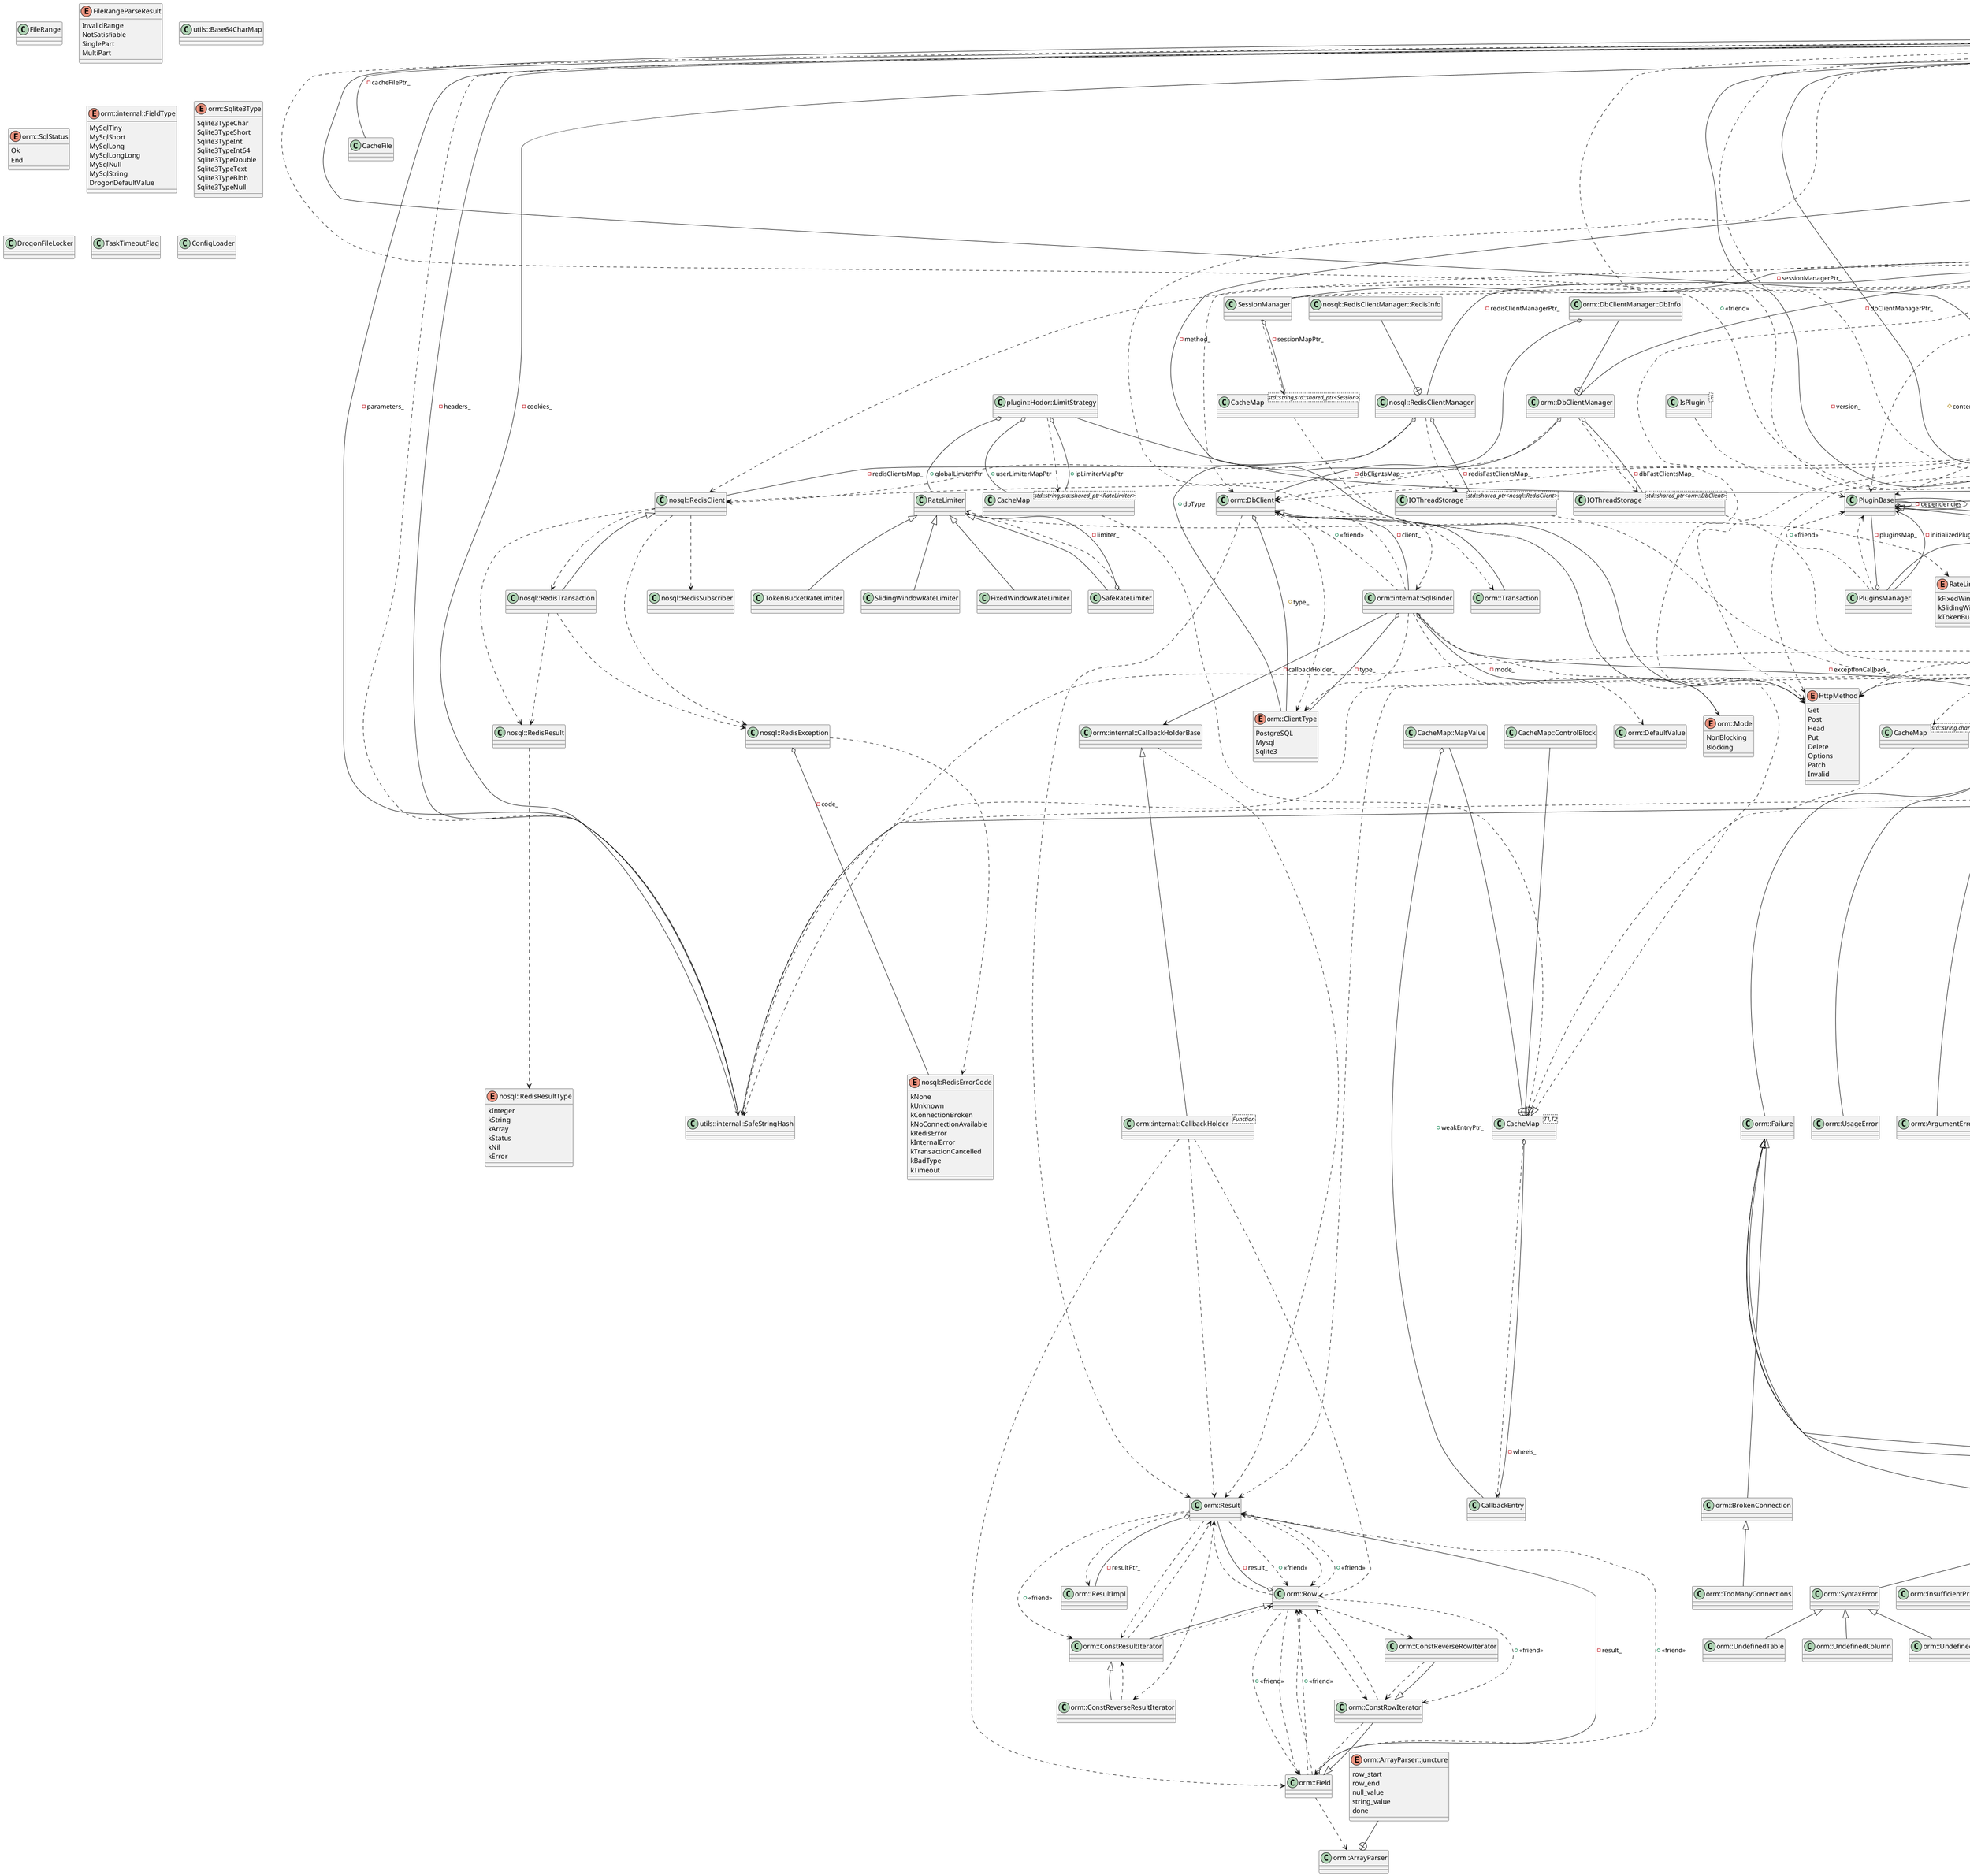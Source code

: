 @startuml
class "CacheFile" as C_0001602196388412231876
class C_0001602196388412231876 {
__
}
class "FileRange" as C_0001172907301280190169
class C_0001172907301280190169 {
__
}
enum "FileRangeParseResult" as C_0000148446921052747184
enum C_0000148446921052747184 {
InvalidRange
NotSatisfiable
SinglePart
MultiPart
}
enum "RateLimiterType" as C_0000569988673377409314
enum C_0000569988673377409314 {
kFixedWindow
kSlidingWindow
kTokenBucket
}
class "RateLimiter" as C_0001683570349320951376
class C_0001683570349320951376 {
__
}
class "SafeRateLimiter" as C_0000793312537672635337
class C_0000793312537672635337 {
__
}
class "DrClassMap" as C_0000226157856975215688
class C_0000226157856975215688 {
__
}
class "DrObjectBase" as C_0000948678946378292650
class C_0000948678946378292650 {
__
}
class "DrObject<T>" as C_0000928351319055387329
class C_0000928351319055387329 {
__
}
class "DrObject::DrAllocator" as C_0001402579818599776926
class C_0001402579818599776926 {
__
}
enum "PluginStatus" as C_0002179084495633963903
enum C_0002179084495633963903 {
None
Initializing
Initialized
}
class "PluginBase" as C_0001766132705992294525
class C_0001766132705992294525 {
__
}
class "IsPlugin<T>" as C_0000757665531058320208
class C_0000757665531058320208 {
__
}
class "Plugin<T>" as C_0000090245984191403772
class C_0000090245984191403772 {
__
}
class "utils::internal::SafeStringHash" as C_0000202643399852925558
class C_0000202643399852925558 {
__
}
class "utils::Base64CharMap" as C_0000809694871541360801
class C_0000809694871541360801 {
__
}
enum "HttpStatusCode" as C_0002294020846573993468
enum C_0002294020846573993468 {
kUnknown
k100Continue
k101SwitchingProtocols
k102Processing
k103EarlyHints
k200OK
k201Created
k202Accepted
k203NonAuthoritativeInformation
k204NoContent
k205ResetContent
k206PartialContent
k207MultiStatus
k208AlreadyReported
k226IMUsed
k300MultipleChoices
k301MovedPermanently
k302Found
k303SeeOther
k304NotModified
k305UseProxy
k306Unused
k307TemporaryRedirect
k308PermanentRedirect
k400BadRequest
k401Unauthorized
k402PaymentRequired
k403Forbidden
k404NotFound
k405MethodNotAllowed
k406NotAcceptable
k407ProxyAuthenticationRequired
k408RequestTimeout
k409Conflict
k410Gone
k411LengthRequired
k412PreconditionFailed
k413RequestEntityTooLarge
k414RequestURITooLarge
k415UnsupportedMediaType
k416RequestedRangeNotSatisfiable
k417ExpectationFailed
k418ImATeapot
k421MisdirectedRequest
k422UnprocessableEntity
k423Locked
k424FailedDependency
k425TooEarly
k426UpgradeRequired
k428PreconditionRequired
k429TooManyRequests
k431RequestHeaderFieldsTooLarge
k451UnavailableForLegalReasons
k500InternalServerError
k501NotImplemented
k502BadGateway
k503ServiceUnavailable
k504GatewayTimeout
k505HTTPVersionNotSupported
k506VariantAlsoNegotiates
k507InsufficientStorage
k508LoopDetected
k510NotExtended
k511NetworkAuthenticationRequired
}
enum "Version" as C_0000197817700020926822
enum C_0000197817700020926822 {
kUnknown
kHttp10
kHttp11
}
enum "ContentType" as C_0002066557435230642449
enum C_0002066557435230642449 {
CT_NONE
CT_APPLICATION_JSON
CT_TEXT_PLAIN
CT_TEXT_HTML
CT_APPLICATION_X_FORM
CT_APPLICATION_X_JAVASCRIPT
CT_TEXT_CSS
CT_TEXT_XML
CT_APPLICATION_XML
CT_TEXT_XSL
CT_APPLICATION_WASM
CT_APPLICATION_OCTET_STREAM
CT_APPLICATION_X_FONT_TRUETYPE
CT_APPLICATION_X_FONT_OPENTYPE
CT_APPLICATION_FONT_WOFF
CT_APPLICATION_FONT_WOFF2
CT_APPLICATION_VND_MS_FONTOBJ
CT_APPLICATION_PDF
CT_IMAGE_SVG_XML
CT_IMAGE_PNG
CT_IMAGE_WEBP
CT_IMAGE_AVIF
CT_IMAGE_JPG
CT_IMAGE_GIF
CT_IMAGE_XICON
CT_IMAGE_ICNS
CT_IMAGE_BMP
CT_MULTIPART_FORM_DATA
CT_CUSTOM
}
enum "FileType" as C_0000046087860677639494
enum C_0000046087860677639494 {
FT_UNKNOWN
FT_CUSTOM
FT_DOCUMENT
FT_ARCHIVE
FT_AUDIO
FT_MEDIA
FT_IMAGE
}
enum "HttpMethod" as C_0002297089588192879184
enum C_0002297089588192879184 {
Get
Post
Head
Put
Delete
Options
Patch
Invalid
}
enum "ReqResult" as C_0002149760671946388471
enum C_0002149760671946388471 {
Ok
BadResponse
NetworkFailure
BadServerAddress
Timeout
HandshakeError
InvalidCertificate
EncryptionFailure
}
enum "WebSocketMessageType" as C_0001493037087324526865
enum C_0001493037087324526865 {
Text
Binary
Ping
Pong
Close
Unknown
}
class "Session" as C_0001154883658290103158
class C_0001154883658290103158 {
__
}
class "Attributes" as C_0000856886442257969515
class C_0000856886442257969515 {
__
}
class "UploadFile" as C_0001615461992216996730
class C_0001615461992216996730 {
__
}
class "HttpRequest" as C_0001190870941872623442
class C_0001190870941872623442 {
__
}
class "plugin::RealIpResolver" as C_0000941513324950733499
class C_0000941513324950733499 {
__
}
class "plugin::RealIpResolver::CIDR" as C_0000448641385731278432
class C_0000448641385731278432 {
__
}
class "plugin::Hodor" as C_0001660283423325560228
class C_0001660283423325560228 {
__
}
class "plugin::Hodor::LimitStrategy" as C_0002289629782712496672
class C_0002289629782712496672 {
__
}
class "plugin::SecureSSLRedirector" as C_0000220070499246235988
class C_0000220070499246235988 {
__
}
class "plugin::AccessLogger" as C_0000244520623122674747
class C_0000244520623122674747 {
__
}
class "plugin::GlobalFilters" as C_0001987479517215170784
class C_0001987479517215170784 {
__
}
class "CallbackEntry" as C_0000090521162796328593
class C_0000090521162796328593 {
__
}
class "CacheMap<T1,T2>" as C_0001718377259596257071
class C_0001718377259596257071 {
__
}
class "CacheMap::MapValue" as C_0001562390711784535865
class C_0001562390711784535865 {
__
}
class "CacheMap::ControlBlock" as C_0002252073953150628835
class C_0002252073953150628835 {
__
}
class "Cookie" as C_0000629720874538387081
class C_0000629720874538387081 {
__
}
enum "Cookie::SameSite" as C_0002106053951744410615
enum C_0002106053951744410615 {
kNull
kLax
kStrict
kNone
}
class "HttpViewData" as C_0001371109155471867910
class C_0001371109155471867910 {
__
}
class "HttpResponse" as C_0001901795027020512498
class C_0001901795027020512498 {
__
}
class "HttpFilterBase" as C_0001287349830889935744
class C_0001287349830889935744 {
__
}
class "HttpFilter<T,_Bool AutoCreation=true>" as C_0001423317784030907931
class C_0001423317784030907931 {
__
}
class "HttpFile" as C_0001523417402752130926
class C_0001523417402752130926 {
__
}
class "MultiPartParser" as C_0001601606743768578298
class C_0001601606743768578298 {
__
}
class "DrTemplateBase" as C_0000286555068366301766
class C_0000286555068366301766 {
__
}
class "DrTemplate<T>" as C_0000730908334399288167
class C_0000730908334399288167 {
__
}
class "NotFound" as C_0001702311134469454529
class C_0001702311134469454529 {
__
}
class "orm::DrogonDbException" as C_0000490701912571951483
class C_0000490701912571951483 {
__
}
class "orm::Failure" as C_0000456369170220033535
class C_0000456369170220033535 {
__
}
class "orm::BrokenConnection" as C_0001376443961393314631
class C_0001376443961393314631 {
__
}
class "orm::SqlError" as C_0000110094149694428433
class C_0000110094149694428433 {
__
}
class "orm::InDoubtError" as C_0001329812002507284968
class C_0001329812002507284968 {
__
}
class "orm::TransactionRollback" as C_0001914524283162894475
class C_0001914524283162894475 {
__
}
class "orm::SerializationFailure" as C_0001257602633022102086
class C_0001257602633022102086 {
__
}
class "orm::StatementCompletionUnknown" as C_0000994616565579621556
class C_0000994616565579621556 {
__
}
class "orm::DeadlockDetected" as C_0001888794958766654274
class C_0001888794958766654274 {
__
}
class "orm::InternalError" as C_0002261831672566029641
class C_0002261831672566029641 {
__
}
class "orm::TimeoutError" as C_0002302674545447868988
class C_0002302674545447868988 {
__
}
class "orm::UsageError" as C_0000254083566728914352
class C_0000254083566728914352 {
__
}
class "orm::ArgumentError" as C_0000916768331014483169
class C_0000916768331014483169 {
__
}
class "orm::ConversionError" as C_0001845087573322512354
class C_0001845087573322512354 {
__
}
class "orm::RangeError" as C_0001211430318191908949
class C_0001211430318191908949 {
__
}
class "orm::UnexpectedRows" as C_0000875683457816288818
class C_0000875683457816288818 {
__
}
class "orm::FeatureNotSupported" as C_0000303146722636107252
class C_0000303146722636107252 {
__
}
class "orm::DataException" as C_0000450066591467892548
class C_0000450066591467892548 {
__
}
class "orm::IntegrityConstraintViolation" as C_0000183985701049491110
class C_0000183985701049491110 {
__
}
class "orm::RestrictViolation" as C_0001486865965422908195
class C_0001486865965422908195 {
__
}
class "orm::NotNullViolation" as C_0001815296255384798414
class C_0001815296255384798414 {
__
}
class "orm::ForeignKeyViolation" as C_0000507707051843650703
class C_0000507707051843650703 {
__
}
class "orm::UniqueViolation" as C_0002008857915781258230
class C_0002008857915781258230 {
__
}
class "orm::CheckViolation" as C_0001924239052726442346
class C_0001924239052726442346 {
__
}
class "orm::InvalidCursorState" as C_0001566428556455139836
class C_0001566428556455139836 {
__
}
class "orm::InvalidSqlStatementName" as C_0000759062901150113307
class C_0000759062901150113307 {
__
}
class "orm::InvalidCursorName" as C_0001606121618321444316
class C_0001606121618321444316 {
__
}
class "orm::SyntaxError" as C_0000259099048957574831
class C_0000259099048957574831 {
__
}
class "orm::UndefinedColumn" as C_0001273053679516529581
class C_0001273053679516529581 {
__
}
class "orm::UndefinedFunction" as C_0000175001950433608832
class C_0000175001950433608832 {
__
}
class "orm::UndefinedTable" as C_0000506640526327418335
class C_0000506640526327418335 {
__
}
class "orm::InsufficientPrivilege" as C_0000615127120924718627
class C_0000615127120924718627 {
__
}
class "orm::InsufficientResources" as C_0002116496948881352812
class C_0002116496948881352812 {
__
}
class "orm::DiskFull" as C_0001472863203085702367
class C_0001472863203085702367 {
__
}
class "orm::OutOfMemory" as C_0000590086373805922620
class C_0000590086373805922620 {
__
}
class "orm::TooManyConnections" as C_0001565267492265102292
class C_0001565267492265102292 {
__
}
class "orm::ArrayParser" as C_0001031019763544911241
class C_0001031019763544911241 {
__
}
enum "orm::ArrayParser::juncture" as C_0000083418169140719751
enum C_0000083418169140719751 {
row_start
row_end
null_value
string_value
done
}
enum "orm::SqlStatus" as C_0000864614178541128980
enum C_0000864614178541128980 {
Ok
End
}
class "orm::Result" as C_0001879694154331038123
class C_0001879694154331038123 {
__
}
class "orm::Row" as C_0001497249381223800335
class C_0001497249381223800335 {
__
}
class "orm::Field" as C_0000384421613627818213
class C_0000384421613627818213 {
__
}
class "orm::ConstResultIterator" as C_0000759497631999745177
class C_0000759497631999745177 {
__
}
class "orm::ConstReverseResultIterator" as C_0001683013422590829842
class C_0001683013422590829842 {
__
}
class "orm::ConstRowIterator" as C_0001908145275863799607
class C_0001908145275863799607 {
__
}
class "orm::ConstReverseRowIterator" as C_0000154149308819588584
class C_0000154149308819588584 {
__
}
class "orm::DefaultValue" as C_0001242350316431051799
class C_0001242350316431051799 {
__
}
enum "orm::internal::FieldType" as C_0001803163228504873872
enum C_0001803163228504873872 {
MySqlTiny
MySqlShort
MySqlLong
MySqlLongLong
MySqlNull
MySqlString
DrogonDefaultValue
}
class "orm::internal::FunctionTraits<void()>" as C_0000146628460416083994
class C_0000146628460416083994 {
__
}
class "orm::internal::FunctionTraits<Function>" as C_0001957603977180218076
class C_0001957603977180218076 {
__
}
class "orm::internal::FunctionTraits<ReturnType (ClassType::*)(Arguments...)>" as C_0001417883023260479158
class C_0001417883023260479158 {
__
}
class "orm::internal::FunctionTraits<void(orm::Result const&)>" as C_0001112998707627207475
class C_0001112998707627207475 {
__
}
class "orm::internal::FunctionTraits<void(orm::DrogonDbException const&)>" as C_0001947250101248957979
class C_0001947250101248957979 {
__
}
class "orm::internal::FunctionTraits<void(std::__exception_ptr::exception_ptr const&)>" as C_0001930154132834397239
class C_0001930154132834397239 {
__
}
class "orm::internal::FunctionTraits<ReturnType(bool,Arguments...)>" as C_0000862466988325665286
class C_0000862466988325665286 {
__
}
class "orm::internal::FunctionTraits<ReturnType(Arguments...)>" as C_0000806255799853800542
class C_0000806255799853800542 {
__
}
class "orm::internal::VectorTypeTraits<T>" as C_0000786554807114980109
class C_0000786554807114980109 {
__
}
class "orm::internal::VectorTypeTraits<std::vector<std::shared_ptr<T>>>" as C_0001460775332596429924
class C_0001460775332596429924 {
__
}
class "orm::internal::VectorTypeTraits<std::string>" as C_0001028932301327099173
class C_0001028932301327099173 {
__
}
class "orm::internal::CallbackArgTypeTraits<T>" as C_0001591051183953441591
class C_0001591051183953441591 {
__
}
class "orm::internal::CallbackArgTypeTraits<T *>" as C_0000843017854924881578
class C_0000843017854924881578 {
__
}
class "orm::internal::CallbackArgTypeTraits<T &>" as C_0001623635363292769104
class C_0001623635363292769104 {
__
}
class "orm::internal::CallbackArgTypeTraits<T &&>" as C_0000449587150521759061
class C_0000449587150521759061 {
__
}
class "orm::internal::CallbackArgTypeTraits<T const&>" as C_0000278228954094649360
class C_0000278228954094649360 {
__
}
class "orm::internal::CallbackHolderBase" as C_0000811563132313094349
class C_0000811563132313094349 {
__
}
class "orm::internal::CallbackHolder<Function>" as C_0001889359869870982877
class C_0001889359869870982877 {
__
}
class "orm::internal::SqlBinder" as C_0000468897011034681203
class C_0000468897011034681203 {
__
}
class "orm::internal::FunctionTraits<typename>" as C_0000358850982794463344
class C_0000358850982794463344 {
__
}
enum "orm::ClientType" as C_0002190783142543069125
enum C_0002190783142543069125 {
PostgreSQL
Mysql
Sqlite3
}
enum "orm::Sqlite3Type" as C_0001301027004849434510
enum C_0001301027004849434510 {
Sqlite3TypeChar
Sqlite3TypeShort
Sqlite3TypeInt
Sqlite3TypeInt64
Sqlite3TypeDouble
Sqlite3TypeText
Sqlite3TypeBlob
Sqlite3TypeNull
}
enum "orm::Mode" as C_0001225333086930819835
enum C_0001225333086930819835 {
NonBlocking
Blocking
}
class "orm::DbClient" as C_0000471532526581045605
class C_0000471532526581045605 {
__
}
class "orm::Transaction" as C_0000456939794030293158
class C_0000456939794030293158 {
__
}
class "orm::ResultImpl" as C_0001955893625886337927
class C_0001955893625886337927 {
__
}
class "orm::DbClientManager" as C_0001649523481404497031
class C_0001649523481404497031 {
__
}
class "orm::DbClientManager::DbInfo" as C_0001683999535943826556
class C_0001683999535943826556 {
__
}
enum "nosql::RedisResultType" as C_0000236628666458416603
enum C_0000236628666458416603 {
kInteger
kString
kArray
kStatus
kNil
kError
}
class "nosql::RedisResult" as C_0000050005081244291018
class C_0000050005081244291018 {
__
}
enum "nosql::RedisErrorCode" as C_0001312001361169551649
enum C_0001312001361169551649 {
kNone
kUnknown
kConnectionBroken
kNoConnectionAvailable
kRedisError
kInternalError
kTransactionCancelled
kBadType
kTimeout
}
class "nosql::RedisException" as C_0000559300651359055504
class C_0000559300651359055504 {
__
}
class "nosql::RedisSubscriber" as C_0001107547161573581594
class C_0001107547161573581594 {
__
}
class "nosql::RedisClient" as C_0001883779199158262454
class C_0001883779199158262454 {
__
}
class "nosql::RedisTransaction" as C_0000602502027937678388
class C_0000602502027937678388 {
__
}
class "nosql::RedisClientManager" as C_0001774738376105557712
class C_0001774738376105557712 {
__
}
class "nosql::RedisClientManager::RedisInfo" as C_0000611188511917421263
class C_0000611188511917421263 {
__
}
class "HttpAppFramework" as C_0000562806535167206749
class C_0000562806535167206749 {
__
}
class "CacheMap<std::string,std::shared_ptr<RateLimiter>>" as C_0001149590644407197090
class C_0001149590644407197090 {
__
}
class "HttpSimpleControllerBase" as C_0000128620413217137181
class C_0000128620413217137181 {
__
}
class "HttpFileImpl" as C_0000430861576536820587
class C_0000430861576536820587 {
__
}
class "WebSocketControllerBase" as C_0001615046545627727628
class C_0001615046545627727628 {
__
}
class "HttpControllerBase" as C_0001847958496230053998
class C_0001847958496230053998 {
__
}
enum "StreamDecompressStatus" as C_0000163356329807892547
enum C_0000163356329807892547 {
TooLarge
DecompressError
NotSupported
Ok
}
class "HttpRequestImpl" as C_0001077445029966790851
class C_0001077445029966790851 {
__
}
class "HttpMessageBody" as C_0001754708542321847598
class C_0001754708542321847598 {
__
}
enum "HttpMessageBody::BodyType" as C_0000605428589634827505
enum C_0000605428589634827505 {
kNone
kString
kStringView
}
class "HttpMessageStringBody" as C_0001277789552022385231
class C_0001277789552022385231 {
__
}
class "HttpMessageStringViewBody" as C_0002060394961817502911
class C_0002060394961817502911 {
__
}
class "HttpResponseImpl" as C_0000381476730916804538
class C_0000381476730916804538 {
__
}
class "InitBeforeMainFunction" as C_0000020484508416173121
class C_0000020484508416173121 {
__
}
class "HttpAppFrameworkImpl" as C_0001004757924792929683
class C_0001004757924792929683 {
__
}
class "PluginsManager" as C_0000335650429468284846
class C_0000335650429468284846 {
__
}
class "StaticFileRouter" as C_0000353826227210189722
class C_0000353826227210189722 {
__
}
class "ListenerManager" as C_0000608763234271505368
class C_0000608763234271505368 {
__
}
class "WebsocketControllersRouter" as C_0000951993459401033861
class C_0000951993459401033861 {
__
}
class "HttpServer" as C_0001484050858330124819
class C_0001484050858330124819 {
__
}
class "HttpControllersRouter" as C_0001615151661652650598
class C_0001615151661652650598 {
__
}
class "SessionManager" as C_0001631916368591596960
class C_0001631916368591596960 {
__
}
class "HttpRequestParser" as C_0001720364280583232565
class C_0001720364280583232565 {
__
}
class "WebSocketConnectionImpl" as C_0001836657483865143021
class C_0001836657483865143021 {
__
}
class "SharedLibManager" as C_0001894840575198633229
class C_0001894840575198633229 {
__
}
class "HttpSimpleControllersRouter" as C_0001970446989037272555
class C_0001970446989037272555 {
__
}
class "FixedWindowRateLimiter" as C_0001720993327917963721
class C_0001720993327917963721 {
__
}
class "SlidingWindowRateLimiter" as C_0001885782635672739197
class C_0001885782635672739197 {
__
}
class "TokenBucketRateLimiter" as C_0001852668886837659991
class C_0001852668886837659991 {
__
}
class "LocalHostFilter" as C_0001201580713638217777
class C_0001201580713638217777 {
__
}
class "ConfigAdapter" as C_0001248771358067691616
class C_0001248771358067691616 {
__
}
class "JsonConfigAdapter" as C_0001494869777221246521
class C_0001494869777221246521 {
__
}
class "ConfigAdapterManager" as C_0001353955529874701856
class C_0001353955529874701856 {
__
}
class "YamlConfigAdapter" as C_0000919611083123288933
class C_0000919611083123288933 {
__
}
enum "CloseCode" as C_0000861956644728290368
enum C_0000861956644728290368 {
kNormalClosure
kEndpointGone
kProtocolError
kInvalidMessage
kNone
kAbnormally
kWrongMessageContent
kViolation
kMessageTooBig
kNeedMoreExtensions
kUnexpectedCondition
kTLSFailed
}
class "WebSocketConnection" as C_0001703545934693630165
class C_0001703545934693630165 {
__
}
class "WebSocketClient" as C_0000082344787903276426
class C_0000082344787903276426 {
__
}
class "WebSocketClientImpl" as C_0001480640962659994258
class C_0001480640962659994258 {
__
}
class "HttpResponseParser" as C_0000280643349295394173
class C_0000280643349295394173 {
__
}
enum "HttpResponseParser::HttpResponseParseStatus" as C_0001507324705318899831
enum C_0001507324705318899831 {
kExpectResponseLine
kExpectHeaders
kExpectBody
kExpectChunkLen
kExpectChunkBody
kExpectLastEmptyChunk
kExpectClose
kGotAll
}
class "WebSocketMessageParser" as C_0001454627024293785596
class C_0001454627024293785596 {
__
}
class "ListenerManager::ListenerInfo" as C_0001204645190044863835
class C_0001204645190044863835 {
__
}
class "DrogonFileLocker" as C_0000181996994286112818
class C_0000181996994286112818 {
__
}
class "HttpClient" as C_0000193386755456182691
class C_0000193386755456182691 {
__
}
class "HttpController<T,_Bool AutoCreation=true>" as C_0000022864597420834899
class C_0000022864597420834899 {
__
}
class "HttpController::methodRegistrator" as C_0001675203611479878587
class C_0001675203611479878587 {
__
}
class "HttpSimpleController<T,_Bool AutoCreation=true>" as C_0000230834042887687668
class C_0000230834042887687668 {
__
}
class "HttpSimpleController::pathRegistrator" as C_0000168773656179042750
class C_0000168773656179042750 {
__
}
class "IntranetIpFilter" as C_0001135131880391382868
class C_0001135131880391382868 {
__
}
class "IOThreadStorage<C>" as C_0002158017326150546890
class C_0002158017326150546890 {
__
}
class "TaskTimeoutFlag" as C_0001532938012186904630
class C_0001532938012186904630 {
__
}
enum "HttpRequestParser::HttpRequestParseStatus" as C_0002109502964953613273
enum C_0002109502964953613273 {
kExpectMethod
kExpectRequestLine
kExpectHeaders
kExpectBody
kExpectChunkLen
kExpectChunkBody
kExpectLastEmptyChunk
kGotAll
}
class "CacheMap<std::string,char>" as C_0002089220607717350710
class C_0002089220607717350710 {
__
}
class "IOThreadStorage<std::unique_ptr<CacheMap<std::string,char>>>" as C_0001314571613852665946
class C_0001314571613852665946 {
__
}
class "IOThreadStorage<std::unordered_map<std::string,std::shared_ptr<HttpResponse>>>" as C_0002042351670502806168
class C_0002042351670502806168 {
__
}
class "IOThreadStorage<std::vector<StaticFileRouter::Location>>" as C_0001088808863620520423
class C_0001088808863620520423 {
__
}
class "StaticFileRouter::Location" as C_0000956383041522651290
class C_0000956383041522651290 {
__
}
class "HttpClientImpl" as C_0000566347777129574936
class C_0000566347777129574936 {
__
}
class "ConfigLoader" as C_0001501409930325618238
class C_0001501409930325618238 {
__
}
class "IOThreadStorage<std::shared_ptr<orm::DbClient>>" as C_0000607020710647024835
class C_0000607020710647024835 {
__
}
class "IOThreadStorage<std::shared_ptr<HttpResponse>>" as C_0000711739037540363664
class C_0000711739037540363664 {
__
}
class "HttpControllersRouter::CtrlBinder" as C_0001713808242298244995
class C_0001713808242298244995 {
__
}
class "HttpControllersRouter::HttpControllerRouterItem" as C_0000309843102008602296
class C_0000309843102008602296 {
__
}
class "HttpSimpleControllersRouter::CtrlBinder" as C_0002131510168062055055
class C_0002131510168062055055 {
__
}
class "HttpSimpleControllersRouter::SimpleControllerRouterItem" as C_0000869536699651170580
class C_0000869536699651170580 {
__
}
class "IOThreadStorage<std::shared_ptr<nosql::RedisClient>>" as C_0002290647563351137987
class C_0002290647563351137987 {
__
}
class "CacheMap<std::string,std::shared_ptr<Session>>" as C_0000265559757505396166
class C_0000265559757505396166 {
__
}
class "SharedLibManager::DLStat" as C_0000912393489712100848
class C_0000912393489712100848 {
__
}
class "WebsocketControllersRouter::CtrlBinder" as C_0000122138011985869741
class C_0000122138011985869741 {
__
}
class "WebsocketControllersRouter::WebSocketControllerRouterItem" as C_0002192270870067768196
class C_0002192270870067768196 {
__
}
class "WebSocketController<T,_Bool AutoCreation=true>" as C_0001306947998463000992
class C_0001306947998463000992 {
__
}
class "WebSocketController::pathRegistrator" as C_0000532018289313791350
class C_0000532018289313791350 {
__
}
class "HttpFileUploadRequest" as C_0001858718572891983498
class C_0001858718572891983498 {
__
}
C_0001683570349320951376 ..> C_0000569988673377409314
C_0000793312537672635337 ..> C_0001683570349320951376
C_0000793312537672635337 o-- C_0001683570349320951376 : -limiter_
C_0001683570349320951376 <|-- C_0000793312537672635337
C_0000226157856975215688 ..> C_0000948678946378292650
C_0000948678946378292650 <|-- C_0000928351319055387329
C_0001402579818599776926 --+ C_0000928351319055387329
C_0001766132705992294525 o-- C_0002179084495633963903 : -status_
C_0001766132705992294525 --> C_0001766132705992294525 : -dependencies_
C_0001766132705992294525 --> C_0001766132705992294525 : -initializedCallback_
C_0001766132705992294525 <.. C_0000335650429468284846 : +<<friend>>
C_0000948678946378292650 <|-- C_0001766132705992294525
C_0000757665531058320208 ..> C_0001766132705992294525
C_0001766132705992294525 <|-- C_0000090245984191403772
C_0000928351319055387329 <|-- C_0000090245984191403772
C_0001154883658290103158 <.. C_0001004757924792929683 : +<<friend>>
C_0001154883658290103158 <.. C_0001631916368591596960 : +<<friend>>
C_0001615461992216996730 ..> C_0002066557435230642449
C_0001615461992216996730 o-- C_0002066557435230642449 : -contentType_
C_0001190870941872623442 ..> C_0002297089588192879184
C_0001190870941872623442 ..> C_0000202643399852925558
C_0001190870941872623442 ..> C_0000197817700020926822
C_0001190870941872623442 ..> C_0001154883658290103158
C_0001190870941872623442 ..> C_0000856886442257969515
C_0001190870941872623442 ..> C_0002066557435230642449
C_0001190870941872623442 ..> C_0001615461992216996730
C_0000941513324950733499 ..> C_0001190870941872623442
C_0000448641385731278432 --+ C_0000941513324950733499
C_0001660283423325560228 ..> C_0001190870941872623442
C_0001660283423325560228 ..> C_0001901795027020512498
C_0001660283423325560228 o-- C_0000569988673377409314 : -algorithm_
C_0001660283423325560228 o-- C_0001190870941872623442 : -userIdGetter_
C_0001660283423325560228 o-- C_0001901795027020512498 : -rejectResponseFactory_
C_0001660283423325560228 o-- C_0001190870941872623442 : -rejectResponseFactory_
C_0001660283423325560228 o-- C_0001901795027020512498 : -rejectResponse_
C_0002289629782712496672 --+ C_0001660283423325560228
C_0002289629782712496672 o-- C_0001683570349320951376 : +globalLimiterPtr
C_0002289629782712496672 ..> C_0001149590644407197090
C_0002289629782712496672 o-- C_0001149590644407197090 : +ipLimiterMapPtr
C_0002289629782712496672 o-- C_0001149590644407197090 : +userLimiterMapPtr
C_0000220070499246235988 ..> C_0001190870941872623442
C_0000220070499246235988 ..> C_0001901795027020512498
C_0000244520623122674747 ..> C_0001190870941872623442
C_0000244520623122674747 ..> C_0001901795027020512498
C_0000244520623122674747 o-- C_0001190870941872623442 : -logFunctions_
C_0000244520623122674747 o-- C_0001901795027020512498 : -logFunctions_
C_0000244520623122674747 o-- C_0001190870941872623442 : -logFunctionMap_
C_0000244520623122674747 o-- C_0001901795027020512498 : -logFunctionMap_
C_0001987479517215170784 o-- C_0001287349830889935744 : -filters_
C_0001718377259596257071 ..> C_0000090521162796328593
C_0001718377259596257071 o-- C_0000090521162796328593 : -wheels_
C_0001562390711784535865 --+ C_0001718377259596257071
C_0001562390711784535865 o-- C_0000090521162796328593 : +weakEntryPtr_
C_0002252073953150628835 --+ C_0001718377259596257071
C_0002106053951744410615 --+ C_0000629720874538387081
C_0001901795027020512498 ..> C_0002294020846573993468
C_0001901795027020512498 ..> C_0000197817700020926822
C_0001901795027020512498 ..> C_0002066557435230642449
C_0001901795027020512498 ..> C_0000202643399852925558
C_0001901795027020512498 ..> C_0000629720874538387081
C_0001901795027020512498 ..> C_0001371109155471867910
C_0001287349830889935744 ..> C_0001190870941872623442
C_0001287349830889935744 ..> C_0001901795027020512498
C_0000948678946378292650 <|-- C_0001287349830889935744
C_0000928351319055387329 <|-- C_0001423317784030907931
C_0001287349830889935744 <|-- C_0001423317784030907931
C_0001523417402752130926 ..> C_0000430861576536820587
C_0001523417402752130926 ..> C_0000046087860677639494
C_0001523417402752130926 ..> C_0002066557435230642449
C_0001523417402752130926 --> C_0000430861576536820587 : -implPtr_
C_0001601606743768578298 ..> C_0001523417402752130926
C_0001601606743768578298 ..> C_0001190870941872623442
C_0001601606743768578298 o-- C_0001523417402752130926 : #files_
C_0001601606743768578298 o-- C_0001190870941872623442 : #requestPtr_
C_0000286555068366301766 ..> C_0001371109155471867910
C_0000948678946378292650 <|-- C_0000286555068366301766
C_0000928351319055387329 <|-- C_0000730908334399288167
C_0000286555068366301766 <|-- C_0000730908334399288167
C_0001702311134469454529 ..> C_0001371109155471867910
C_0000490701912571951483 <|-- C_0000456369170220033535
C_0000456369170220033535 <|-- C_0001376443961393314631
C_0000456369170220033535 <|-- C_0000110094149694428433
C_0000456369170220033535 <|-- C_0001329812002507284968
C_0000456369170220033535 <|-- C_0001914524283162894475
C_0001914524283162894475 <|-- C_0001257602633022102086
C_0001914524283162894475 <|-- C_0000994616565579621556
C_0001914524283162894475 <|-- C_0001888794958766654274
C_0000490701912571951483 <|-- C_0002261831672566029641
C_0000490701912571951483 <|-- C_0002302674545447868988
C_0000490701912571951483 <|-- C_0000254083566728914352
C_0000490701912571951483 <|-- C_0000916768331014483169
C_0000490701912571951483 <|-- C_0001845087573322512354
C_0000490701912571951483 <|-- C_0001211430318191908949
C_0001211430318191908949 <|-- C_0000875683457816288818
C_0000110094149694428433 <|-- C_0000303146722636107252
C_0000110094149694428433 <|-- C_0000450066591467892548
C_0000110094149694428433 <|-- C_0000183985701049491110
C_0000183985701049491110 <|-- C_0001486865965422908195
C_0000183985701049491110 <|-- C_0001815296255384798414
C_0000183985701049491110 <|-- C_0000507707051843650703
C_0000183985701049491110 <|-- C_0002008857915781258230
C_0000183985701049491110 <|-- C_0001924239052726442346
C_0000110094149694428433 <|-- C_0001566428556455139836
C_0000110094149694428433 <|-- C_0000759062901150113307
C_0000110094149694428433 <|-- C_0001606121618321444316
C_0000110094149694428433 <|-- C_0000259099048957574831
C_0000259099048957574831 <|-- C_0001273053679516529581
C_0000259099048957574831 <|-- C_0000175001950433608832
C_0000259099048957574831 <|-- C_0000506640526327418335
C_0000110094149694428433 <|-- C_0000615127120924718627
C_0000110094149694428433 <|-- C_0002116496948881352812
C_0002116496948881352812 <|-- C_0001472863203085702367
C_0002116496948881352812 <|-- C_0000590086373805922620
C_0001376443961393314631 <|-- C_0001565267492265102292
C_0000083418169140719751 --+ C_0001031019763544911241
C_0001879694154331038123 ..> C_0001955893625886337927
C_0001879694154331038123 ..> C_0000759497631999745177
C_0001879694154331038123 ..> C_0001683013422590829842
C_0001879694154331038123 ..> C_0001497249381223800335
C_0001879694154331038123 o-- C_0001955893625886337927 : -resultPtr_
C_0001879694154331038123 <.. C_0001497249381223800335 : +<<friend>>
C_0001879694154331038123 <.. C_0000384421613627818213 : +<<friend>>
C_0001497249381223800335 ..> C_0000384421613627818213
C_0001497249381223800335 ..> C_0001908145275863799607
C_0001497249381223800335 ..> C_0000154149308819588584
C_0001497249381223800335 ..> C_0001879694154331038123
C_0001497249381223800335 o-- C_0001879694154331038123 : -result_
C_0001497249381223800335 <.. C_0001879694154331038123 : +<<friend>>
C_0001497249381223800335 <.. C_0000384421613627818213 : +<<friend>>
C_0000384421613627818213 ..> C_0001031019763544911241
C_0000384421613627818213 ..> C_0001497249381223800335
C_0000384421613627818213 o-- C_0001879694154331038123 : -result_
C_0000384421613627818213 <.. C_0001497249381223800335 : +<<friend>>
C_0000759497631999745177 ..> C_0001497249381223800335
C_0000759497631999745177 ..> C_0001879694154331038123
C_0000759497631999745177 <.. C_0001879694154331038123 : +<<friend>>
C_0001497249381223800335 <|-- C_0000759497631999745177
C_0001683013422590829842 ..> C_0000759497631999745177
C_0000759497631999745177 <|-- C_0001683013422590829842
C_0001908145275863799607 ..> C_0000384421613627818213
C_0001908145275863799607 ..> C_0001497249381223800335
C_0001908145275863799607 <.. C_0001497249381223800335 : +<<friend>>
C_0000384421613627818213 <|-- C_0001908145275863799607
C_0000154149308819588584 ..> C_0001908145275863799607
C_0001908145275863799607 <|-- C_0000154149308819588584
C_0000146628460416083994 ..|> C_0000358850982794463344
C_0001417883023260479158 ..|> C_0001957603977180218076
C_0000806255799853800542 <|-- C_0001417883023260479158
C_0001112998707627207475 ..> C_0001879694154331038123
C_0001112998707627207475 ..|> C_0001957603977180218076
C_0001947250101248957979 ..> C_0000490701912571951483
C_0001947250101248957979 ..|> C_0001957603977180218076
C_0001930154132834397239 ..|> C_0001957603977180218076
C_0000862466988325665286 ..|> C_0001957603977180218076
C_0000806255799853800542 <|-- C_0000862466988325665286
C_0000806255799853800542 ..|> C_0001957603977180218076
C_0001460775332596429924 ..|> C_0000786554807114980109
C_0001028932301327099173 ..|> C_0000786554807114980109
C_0000843017854924881578 ..|> C_0001591051183953441591
C_0001623635363292769104 ..|> C_0001591051183953441591
C_0000449587150521759061 ..|> C_0001591051183953441591
C_0000278228954094649360 ..|> C_0001591051183953441591
C_0000811563132313094349 ..> C_0001879694154331038123
C_0001889359869870982877 ..> C_0001879694154331038123
C_0001889359869870982877 ..> C_0001497249381223800335
C_0001889359869870982877 ..> C_0000384421613627818213
C_0000811563132313094349 <|-- C_0001889359869870982877
C_0000468897011034681203 ..> C_0000471532526581045605
C_0000468897011034681203 ..> C_0002190783142543069125
C_0000468897011034681203 ..> C_0001242350316431051799
C_0000468897011034681203 ..> C_0001225333086930819835
C_0000468897011034681203 --> C_0000471532526581045605 : -client_
C_0000468897011034681203 o-- C_0001225333086930819835 : -mode_
C_0000468897011034681203 --> C_0000811563132313094349 : -callbackHolder_
C_0000468897011034681203 --> C_0000490701912571951483 : -exceptionCallback_
C_0000468897011034681203 o-- C_0002190783142543069125 : -type_
C_0000471532526581045605 ..> C_0000468897011034681203
C_0000471532526581045605 ..> C_0000456939794030293158
C_0000471532526581045605 ..> C_0002190783142543069125
C_0000471532526581045605 ..> C_0001879694154331038123
C_0000471532526581045605 o-- C_0002190783142543069125 : #type_
C_0000471532526581045605 <.. C_0000468897011034681203 : +<<friend>>
C_0000471532526581045605 <|-- C_0000456939794030293158
C_0001649523481404497031 ..> C_0000471532526581045605
C_0001649523481404497031 o-- C_0000471532526581045605 : -dbClientsMap_
C_0001649523481404497031 ..> C_0000607020710647024835
C_0001649523481404497031 o-- C_0000607020710647024835 : -dbFastClientsMap_
C_0001683999535943826556 --+ C_0001649523481404497031
C_0001683999535943826556 o-- C_0002190783142543069125 : +dbType_
C_0000050005081244291018 ..> C_0000236628666458416603
C_0000559300651359055504 ..> C_0001312001361169551649
C_0000559300651359055504 o-- C_0001312001361169551649 : -code_
C_0001883779199158262454 ..> C_0000050005081244291018
C_0001883779199158262454 ..> C_0000559300651359055504
C_0001883779199158262454 ..> C_0001107547161573581594
C_0001883779199158262454 ..> C_0000602502027937678388
C_0000602502027937678388 ..> C_0000050005081244291018
C_0000602502027937678388 ..> C_0000559300651359055504
C_0001883779199158262454 <|-- C_0000602502027937678388
C_0001774738376105557712 ..> C_0001883779199158262454
C_0001774738376105557712 o-- C_0001883779199158262454 : -redisClientsMap_
C_0001774738376105557712 ..> C_0002290647563351137987
C_0001774738376105557712 o-- C_0002290647563351137987 : -redisFastClientsMap_
C_0000611188511917421263 --+ C_0001774738376105557712
C_0000562806535167206749 ..> C_0001901795027020512498
C_0000562806535167206749 ..> C_0002294020846573993468
C_0000562806535167206749 ..> C_0001766132705992294525
C_0000562806535167206749 ..> C_0001190870941872623442
C_0000562806535167206749 ..> C_0002297089588192879184
C_0000562806535167206749 ..> C_0000471532526581045605
C_0000562806535167206749 ..> C_0001883779199158262454
C_0001149590644407197090 ..|> C_0001718377259596257071
C_0000128620413217137181 ..> C_0001190870941872623442
C_0000128620413217137181 ..> C_0001901795027020512498
C_0000948678946378292650 <|-- C_0000128620413217137181
C_0000430861576536820587 ..> C_0000046087860677639494
C_0000430861576536820587 ..> C_0001190870941872623442
C_0000430861576536820587 ..> C_0002066557435230642449
C_0000430861576536820587 o-- C_0001190870941872623442 : -requestPtr_
C_0000430861576536820587 o-- C_0002066557435230642449 : -contentType_
C_0001615046545627727628 ..> C_0001703545934693630165
C_0001615046545627727628 ..> C_0001493037087324526865
C_0001615046545627727628 ..> C_0001190870941872623442
C_0000948678946378292650 <|-- C_0001615046545627727628
C_0001077445029966790851 ..> C_0000197817700020926822
C_0001077445029966790851 ..> C_0002297089588192879184
C_0001077445029966790851 ..> C_0000202643399852925558
C_0001077445029966790851 ..> C_0001154883658290103158
C_0001077445029966790851 ..> C_0000856886442257969515
C_0001077445029966790851 ..> C_0002066557435230642449
C_0001077445029966790851 ..> C_0000163356329807892547
C_0001077445029966790851 o-- C_0002297089588192879184 : -method_
C_0001077445029966790851 o-- C_0000197817700020926822 : -version_
C_0001077445029966790851 o-- C_0000202643399852925558 : -headers_
C_0001077445029966790851 o-- C_0000202643399852925558 : -cookies_
C_0001077445029966790851 o-- C_0000202643399852925558 : -parameters_
C_0001077445029966790851 o-- C_0001154883658290103158 : -sessionPtr_
C_0001077445029966790851 o-- C_0000856886442257969515 : -attributesPtr_
C_0001077445029966790851 o-- C_0001602196388412231876 : -cacheFilePtr_
C_0001077445029966790851 o-- C_0002066557435230642449 : #contentType_
C_0001077445029966790851 <.. C_0001190870941872623442 : +<<friend>>
C_0001077445029966790851 <.. C_0001720364280583232565 : +<<friend>>
C_0001190870941872623442 <|-- C_0001077445029966790851
C_0000605428589634827505 --+ C_0001754708542321847598
C_0001754708542321847598 <|-- C_0001277789552022385231
C_0001754708542321847598 <|-- C_0002060394961817502911
C_0000381476730916804538 ..> C_0002294020846573993468
C_0000381476730916804538 ..> C_0002066557435230642449
C_0000381476730916804538 ..> C_0000197817700020926822
C_0000381476730916804538 ..> C_0000202643399852925558
C_0000381476730916804538 ..> C_0000629720874538387081
C_0000381476730916804538 o-- C_0000202643399852925558 : -headers_
C_0000381476730916804538 o-- C_0000629720874538387081 : -cookies_
C_0000381476730916804538 o-- C_0002294020846573993468 : -statusCode_
C_0000381476730916804538 o-- C_0000197817700020926822 : -version_
C_0000381476730916804538 --> C_0001754708542321847598 : -bodyPtr_
C_0000381476730916804538 o-- C_0002066557435230642449 : -contentType_
C_0000381476730916804538 <.. C_0000280643349295394173 : +<<friend>>
C_0001901795027020512498 <|-- C_0000381476730916804538
C_0001004757924792929683 ..> C_0001766132705992294525
C_0001004757924792929683 ..> C_0000562806535167206749
C_0001004757924792929683 ..> C_0001901795027020512498
C_0001004757924792929683 ..> C_0002294020846573993468
C_0001004757924792929683 ..> C_0001190870941872623442
C_0001004757924792929683 ..> C_0001077445029966790851
C_0001004757924792929683 ..> C_0002297089588192879184
C_0001004757924792929683 ..> C_0000471532526581045605
C_0001004757924792929683 ..> C_0001883779199158262454
C_0001004757924792929683 ..> C_0001836657483865143021
C_0001004757924792929683 o-- C_0000353826227210189722 : -staticFileRouterPtr_
C_0001004757924792929683 o-- C_0001615151661652650598 : -httpCtrlsRouterPtr_
C_0001004757924792929683 o-- C_0001970446989037272555 : -httpSimpleCtrlsRouterPtr_
C_0001004757924792929683 o-- C_0000951993459401033861 : -websockCtrlsRouterPtr_
C_0001004757924792929683 o-- C_0000608763234271505368 : -listenerManagerPtr_
C_0001004757924792929683 o-- C_0000335650429468284846 : -pluginsManagerPtr_
C_0001004757924792929683 o-- C_0001649523481404497031 : -dbClientManagerPtr_
C_0001004757924792929683 o-- C_0001774738376105557712 : -redisClientManagerPtr_
C_0001004757924792929683 o-- C_0001894840575198633229 : -sharedLibManagerPtr_
C_0001004757924792929683 o-- C_0001631916368591596960 : -sessionManagerPtr_
C_0001004757924792929683 o-- C_0001901795027020512498 : -custom404_
C_0001004757924792929683 o-- C_0001901795027020512498 : -customErrorHandler_
C_0001004757924792929683 o-- C_0002294020846573993468 : -customErrorHandler_
C_0001004757924792929683 o-- C_0001901795027020512498 : -responseCreationAdvices_
C_0001004757924792929683 o-- C_0001901795027020512498 : -syncAdvices_
C_0001004757924792929683 o-- C_0001190870941872623442 : -syncAdvices_
C_0001004757924792929683 o-- C_0001190870941872623442 : -preRoutingAdvices_
C_0001004757924792929683 o-- C_0001901795027020512498 : -preRoutingAdvices_
C_0001004757924792929683 --> C_0001190870941872623442 : -preRoutingAdvices_
C_0001004757924792929683 --> C_0001901795027020512498 : -preRoutingAdvices_
C_0001004757924792929683 o-- C_0001190870941872623442 : -postRoutingAdvices_
C_0001004757924792929683 o-- C_0001901795027020512498 : -postRoutingAdvices_
C_0001004757924792929683 --> C_0001190870941872623442 : -postRoutingAdvices_
C_0001004757924792929683 --> C_0001901795027020512498 : -postRoutingAdvices_
C_0001004757924792929683 o-- C_0001190870941872623442 : -preHandlingAdvices_
C_0001004757924792929683 o-- C_0001901795027020512498 : -preHandlingAdvices_
C_0001004757924792929683 --> C_0001190870941872623442 : -preHandlingAdvices_
C_0001004757924792929683 --> C_0001901795027020512498 : -preHandlingAdvices_
C_0001004757924792929683 o-- C_0001190870941872623442 : -postHandlingAdvices_
C_0001004757924792929683 o-- C_0001901795027020512498 : -postHandlingAdvices_
C_0001004757924792929683 o-- C_0001190870941872623442 : -preSendingAdvices_
C_0001004757924792929683 o-- C_0001901795027020512498 : -preSendingAdvices_
C_0001004757924792929683 o-- C_0001190870941872623442 : -preRoutingObservers_
C_0001004757924792929683 o-- C_0001190870941872623442 : -postRoutingObservers_
C_0001004757924792929683 o-- C_0001190870941872623442 : -preHandlingObservers_
C_0001004757924792929683 o-- C_0001190870941872623442 : -exceptionHandler_
C_0001004757924792929683 o-- C_0001901795027020512498 : -exceptionHandler_
C_0001004757924792929683 --> C_0000020484508416173121 : -initFirst_
C_0000562806535167206749 <|-- C_0001004757924792929683
C_0000335650429468284846 ..> C_0001766132705992294525
C_0000335650429468284846 o-- C_0001766132705992294525 : -pluginsMap_
C_0000335650429468284846 --> C_0001766132705992294525 : -initializedPlugins_
C_0000353826227210189722 ..> C_0001077445029966790851
C_0000353826227210189722 ..> C_0001901795027020512498
C_0000353826227210189722 ..> C_0001190870941872623442
C_0000353826227210189722 ..> C_0001314571613852665946
C_0000353826227210189722 o-- C_0001314571613852665946 : -staticFilesCacheMap_
C_0000353826227210189722 ..> C_0002042351670502806168
C_0000353826227210189722 o-- C_0002042351670502806168 : -staticFilesCache_
C_0000353826227210189722 o-- C_0001190870941872623442 : -defaultHandler_
C_0000353826227210189722 o-- C_0001901795027020512498 : -defaultHandler_
C_0000353826227210189722 ..> C_0001088808863620520423
C_0000353826227210189722 --> C_0001088808863620520423 : -ioLocationsPtr_
C_0000608763234271505368 ..> C_0001077445029966790851
C_0000608763234271505368 ..> C_0001901795027020512498
C_0000608763234271505368 ..> C_0001836657483865143021
C_0000608763234271505368 ..> C_0001190870941872623442
C_0000608763234271505368 o-- C_0001484050858330124819 : -servers_
C_0000951993459401033861 ..> C_0001190870941872623442
C_0000951993459401033861 ..> C_0001901795027020512498
C_0000951993459401033861 ..> C_0001077445029966790851
C_0000951993459401033861 ..> C_0001836657483865143021
C_0000951993459401033861 ..> C_0002297089588192879184
C_0000951993459401033861 --> C_0001190870941872623442 : -postRoutingAdvices_
C_0000951993459401033861 --> C_0001901795027020512498 : -postRoutingAdvices_
C_0000951993459401033861 --> C_0001190870941872623442 : -postRoutingObservers_
C_0000951993459401033861 --> C_0001190870941872623442 : -preHandlingAdvices_
C_0000951993459401033861 --> C_0001901795027020512498 : -preHandlingAdvices_
C_0000951993459401033861 --> C_0001190870941872623442 : -preHandlingObservers_
C_0000951993459401033861 --> C_0001190870941872623442 : -postHandlingAdvices_
C_0000951993459401033861 --> C_0001901795027020512498 : -postHandlingAdvices_
C_0001484050858330124819 ..> C_0001190870941872623442
C_0001484050858330124819 ..> C_0001901795027020512498
C_0001484050858330124819 ..> C_0001077445029966790851
C_0001484050858330124819 ..> C_0001836657483865143021
C_0001484050858330124819 ..> C_0001720364280583232565
C_0001484050858330124819 o-- C_0001077445029966790851 : -httpAsyncCallback_
C_0001484050858330124819 o-- C_0001901795027020512498 : -httpAsyncCallback_
C_0001484050858330124819 o-- C_0001077445029966790851 : -newWebsocketCallback_
C_0001484050858330124819 o-- C_0001901795027020512498 : -newWebsocketCallback_
C_0001484050858330124819 o-- C_0001836657483865143021 : -newWebsocketCallback_
C_0001484050858330124819 --> C_0001901795027020512498 : -syncAdvices_
C_0001484050858330124819 --> C_0001190870941872623442 : -syncAdvices_
C_0001484050858330124819 --> C_0001190870941872623442 : -preSendingAdvices_
C_0001484050858330124819 --> C_0001901795027020512498 : -preSendingAdvices_
C_0001615151661652650598 ..> C_0000353826227210189722
C_0001615151661652650598 ..> C_0001190870941872623442
C_0001615151661652650598 ..> C_0001901795027020512498
C_0001615151661652650598 ..> C_0002297089588192879184
C_0001615151661652650598 ..> C_0001077445029966790851
C_0001615151661652650598 --> C_0000353826227210189722 : -fileRouter_
C_0001615151661652650598 --> C_0001190870941872623442 : -postRoutingAdvices_
C_0001615151661652650598 --> C_0001901795027020512498 : -postRoutingAdvices_
C_0001615151661652650598 --> C_0001190870941872623442 : -preHandlingAdvices_
C_0001615151661652650598 --> C_0001901795027020512498 : -preHandlingAdvices_
C_0001615151661652650598 --> C_0001190870941872623442 : -postRoutingObservers_
C_0001615151661652650598 --> C_0001190870941872623442 : -preHandlingObservers_
C_0001615151661652650598 --> C_0001190870941872623442 : -postHandlingAdvices_
C_0001615151661652650598 --> C_0001901795027020512498 : -postHandlingAdvices_
C_0001631916368591596960 ..> C_0001154883658290103158
C_0001631916368591596960 ..> C_0000265559757505396166
C_0001631916368591596960 o-- C_0000265559757505396166 : -sessionMapPtr_
C_0001720364280583232565 ..> C_0001077445029966790851
C_0001720364280583232565 ..> C_0001836657483865143021
C_0001720364280583232565 ..> C_0001190870941872623442
C_0001720364280583232565 ..> C_0001901795027020512498
C_0001720364280583232565 ..> C_0002294020846573993468
C_0001720364280583232565 o-- C_0001077445029966790851 : -request_
C_0001720364280583232565 o-- C_0001836657483865143021 : -websockConnPtr_
C_0001720364280583232565 o-- C_0001190870941872623442 : -requestPipelining_
C_0001720364280583232565 o-- C_0001901795027020512498 : -requestPipelining_
C_0001720364280583232565 o-- C_0001901795027020512498 : -responseBuffer_
C_0001720364280583232565 o-- C_0001077445029966790851 : -requestBuffer_
C_0001720364280583232565 o-- C_0001077445029966790851 : -requestsPool_
C_0001836657483865143021 ..> C_0001493037087324526865
C_0001836657483865143021 ..> C_0000861956644728290368
C_0001836657483865143021 o-- C_0001454627024293785596 : -parser_
C_0001836657483865143021 o-- C_0001836657483865143021 : -messageCallback_
C_0001836657483865143021 --> C_0001836657483865143021 : -messageCallback_
C_0001836657483865143021 --> C_0001493037087324526865 : -messageCallback_
C_0001836657483865143021 o-- C_0001836657483865143021 : -closeCallback_
C_0001703545934693630165 <|-- C_0001836657483865143021
C_0001970446989037272555 ..> C_0001615151661652650598
C_0001970446989037272555 ..> C_0001190870941872623442
C_0001970446989037272555 ..> C_0001901795027020512498
C_0001970446989037272555 ..> C_0001077445029966790851
C_0001970446989037272555 ..> C_0002297089588192879184
C_0001970446989037272555 --> C_0001615151661652650598 : -httpCtrlsRouter_
C_0001970446989037272555 --> C_0001190870941872623442 : -postRoutingAdvices_
C_0001970446989037272555 --> C_0001901795027020512498 : -postRoutingAdvices_
C_0001970446989037272555 --> C_0001190870941872623442 : -preHandlingAdvices_
C_0001970446989037272555 --> C_0001901795027020512498 : -preHandlingAdvices_
C_0001970446989037272555 --> C_0001190870941872623442 : -postRoutingObservers_
C_0001970446989037272555 --> C_0001190870941872623442 : -preHandlingObservers_
C_0001970446989037272555 --> C_0001190870941872623442 : -postHandlingAdvices_
C_0001970446989037272555 --> C_0001901795027020512498 : -postHandlingAdvices_
C_0001683570349320951376 <|-- C_0001720993327917963721
C_0001683570349320951376 <|-- C_0001885782635672739197
C_0001683570349320951376 <|-- C_0001852668886837659991
C_0001201580713638217777 ..> C_0001190870941872623442
C_0001201580713638217777 ..> C_0001901795027020512498
C_0001248771358067691616 <|-- C_0001494869777221246521
C_0001353955529874701856 o-- C_0001248771358067691616 : -adapters_
C_0001248771358067691616 <|-- C_0000919611083123288933
C_0001703545934693630165 ..> C_0001493037087324526865
C_0001703545934693630165 ..> C_0000861956644728290368
C_0000082344787903276426 ..> C_0001703545934693630165
C_0000082344787903276426 ..> C_0001493037087324526865
C_0000082344787903276426 ..> C_0001190870941872623442
C_0000082344787903276426 ..> C_0002149760671946388471
C_0000082344787903276426 ..> C_0001901795027020512498
C_0001480640962659994258 ..> C_0001703545934693630165
C_0001480640962659994258 ..> C_0000082344787903276426
C_0001480640962659994258 ..> C_0001493037087324526865
C_0001480640962659994258 ..> C_0001190870941872623442
C_0001480640962659994258 ..> C_0002149760671946388471
C_0001480640962659994258 ..> C_0001901795027020512498
C_0001480640962659994258 o-- C_0001190870941872623442 : -upgradeRequest_
C_0001480640962659994258 o-- C_0000082344787903276426 : -messageCallback_
C_0001480640962659994258 --> C_0000082344787903276426 : -messageCallback_
C_0001480640962659994258 --> C_0001493037087324526865 : -messageCallback_
C_0001480640962659994258 o-- C_0000082344787903276426 : -connectionClosedCallback_
C_0001480640962659994258 o-- C_0002149760671946388471 : -requestCallback_
C_0001480640962659994258 o-- C_0001901795027020512498 : -requestCallback_
C_0001480640962659994258 o-- C_0000082344787903276426 : -requestCallback_
C_0001480640962659994258 o-- C_0001836657483865143021 : -websockConnPtr_
C_0000082344787903276426 <|-- C_0001480640962659994258
C_0000280643349295394173 ..> C_0000381476730916804538
C_0000280643349295394173 o-- C_0000381476730916804538 : -responsePtr_
C_0001507324705318899831 --+ C_0000280643349295394173
C_0001454627024293785596 ..> C_0001493037087324526865
C_0001454627024293785596 o-- C_0001493037087324526865 : -type_
C_0001204645190044863835 --+ C_0000608763234271505368
C_0000193386755456182691 ..> C_0001190870941872623442
C_0000193386755456182691 ..> C_0002149760671946388471
C_0000193386755456182691 ..> C_0001901795027020512498
C_0000193386755456182691 ..> C_0000629720874538387081
C_0000928351319055387329 <|-- C_0000022864597420834899
C_0001847958496230053998 <|-- C_0000022864597420834899
C_0001675203611479878587 --+ C_0000022864597420834899
C_0000928351319055387329 <|-- C_0000230834042887687668
C_0000128620413217137181 <|-- C_0000230834042887687668
C_0000168773656179042750 --+ C_0000230834042887687668
C_0001135131880391382868 ..> C_0001190870941872623442
C_0001135131880391382868 ..> C_0001901795027020512498
C_0002109502964953613273 --+ C_0001720364280583232565
C_0002089220607717350710 ..|> C_0001718377259596257071
C_0001314571613852665946 ..> C_0002089220607717350710
C_0001314571613852665946 ..|> C_0002158017326150546890
C_0002042351670502806168 ..|> C_0002158017326150546890
C_0001088808863620520423 ..|> C_0002158017326150546890
C_0000956383041522651290 --+ C_0000353826227210189722
C_0000956383041522651290 o-- C_0001287349830889935744 : +filters_
C_0000566347777129574936 ..> C_0001190870941872623442
C_0000566347777129574936 ..> C_0002149760671946388471
C_0000566347777129574936 ..> C_0001901795027020512498
C_0000566347777129574936 ..> C_0000629720874538387081
C_0000566347777129574936 ..> C_0000381476730916804538
C_0000566347777129574936 o-- C_0001190870941872623442 : -pipeliningCallbacks_
C_0000566347777129574936 o-- C_0002149760671946388471 : -pipeliningCallbacks_
C_0000566347777129574936 o-- C_0001901795027020512498 : -pipeliningCallbacks_
C_0000566347777129574936 o-- C_0001190870941872623442 : -requestsBuffer_
C_0000566347777129574936 o-- C_0002149760671946388471 : -requestsBuffer_
C_0000566347777129574936 o-- C_0001901795027020512498 : -requestsBuffer_
C_0000566347777129574936 o-- C_0000629720874538387081 : -validCookies_
C_0000193386755456182691 <|-- C_0000566347777129574936
C_0000607020710647024835 ..|> C_0002158017326150546890
C_0000711739037540363664 ..|> C_0002158017326150546890
C_0001713808242298244995 --+ C_0001615151661652650598
C_0001713808242298244995 o-- C_0001287349830889935744 : +filters_
C_0001713808242298244995 o-- C_0000711739037540363664 : +responseCache_
C_0000309843102008602296 --+ C_0001615151661652650598
C_0002131510168062055055 --+ C_0001970446989037272555
C_0002131510168062055055 --> C_0000128620413217137181 : +controller_
C_0002131510168062055055 o-- C_0001287349830889935744 : +filters_
C_0002131510168062055055 o-- C_0000711739037540363664 : +responseCache_
C_0000869536699651170580 --+ C_0001970446989037272555
C_0002290647563351137987 ..|> C_0002158017326150546890
C_0000265559757505396166 ..|> C_0001718377259596257071
C_0000912393489712100848 --+ C_0001894840575198633229
C_0000122138011985869741 --+ C_0000951993459401033861
C_0000122138011985869741 --> C_0001615046545627727628 : +controller_
C_0000122138011985869741 o-- C_0001287349830889935744 : +filters_
C_0002192270870067768196 --+ C_0000951993459401033861
C_0000928351319055387329 <|-- C_0001306947998463000992
C_0001615046545627727628 <|-- C_0001306947998463000992
C_0000532018289313791350 --+ C_0001306947998463000992
C_0001858718572891983498 ..> C_0001615461992216996730
C_0001858718572891983498 o-- C_0001615461992216996730 : -files_
C_0001077445029966790851 <|-- C_0001858718572891983498

'Generated with clang-uml, version 0.3.7-36-g13ea67c
'LLVM version Ubuntu clang version 15.0.6
@enduml
